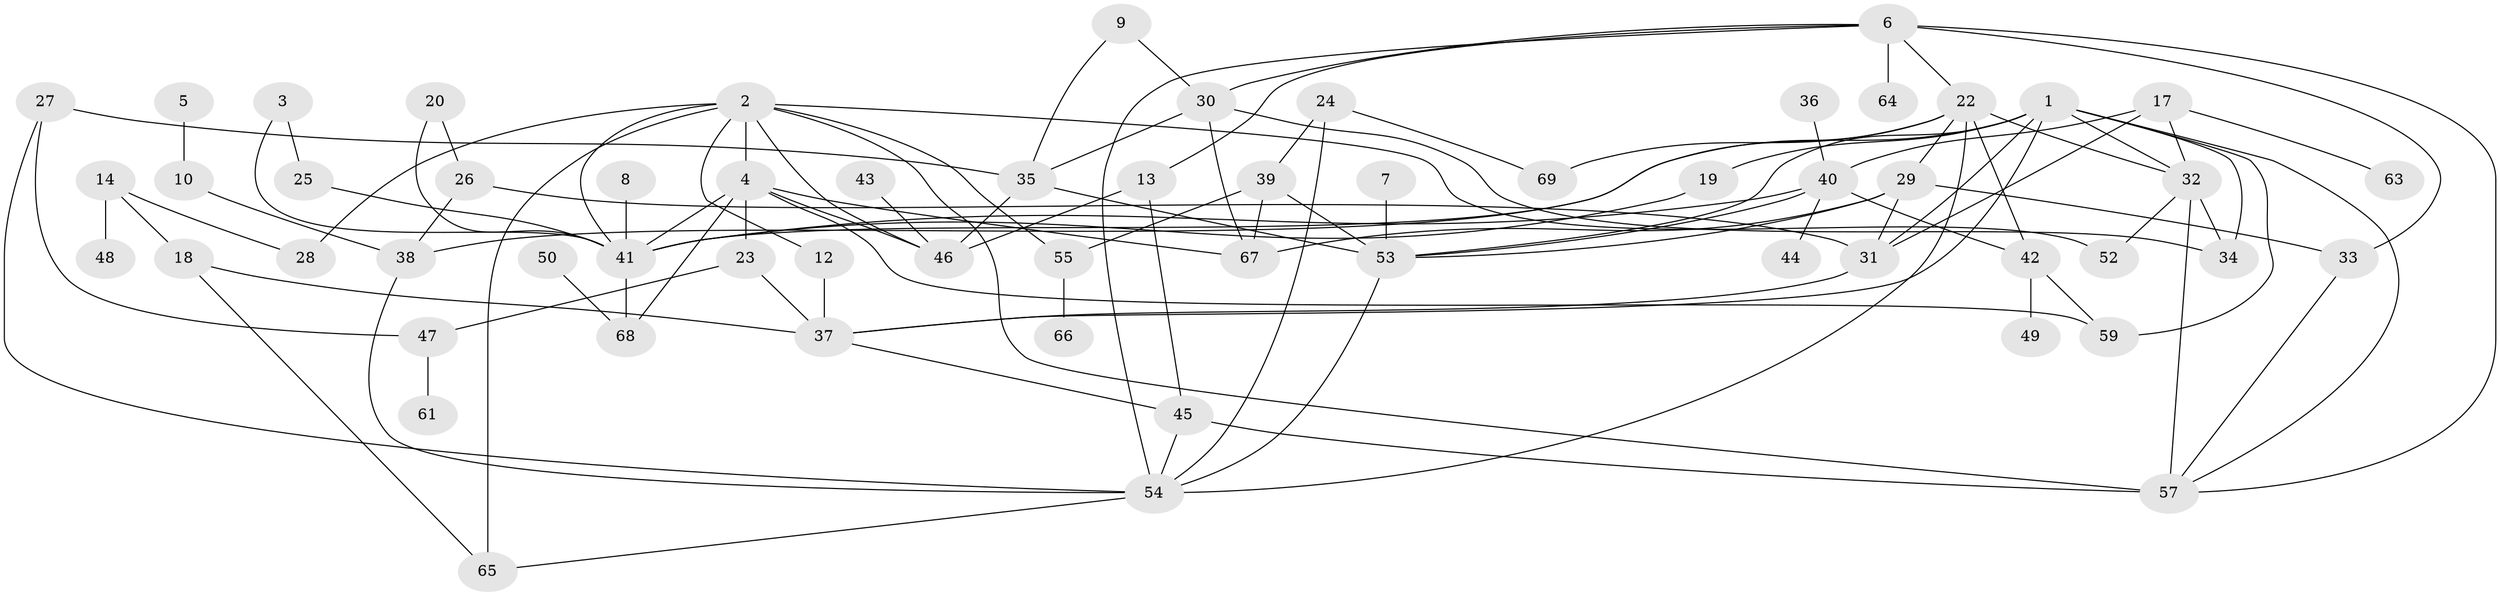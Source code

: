 // original degree distribution, {6: 0.043795620437956206, 3: 0.21897810218978103, 5: 0.058394160583941604, 1: 0.19708029197080293, 2: 0.26277372262773724, 0: 0.058394160583941604, 4: 0.145985401459854, 8: 0.0072992700729927005, 7: 0.0072992700729927005}
// Generated by graph-tools (version 1.1) at 2025/33/03/09/25 02:33:24]
// undirected, 60 vertices, 106 edges
graph export_dot {
graph [start="1"]
  node [color=gray90,style=filled];
  1;
  2;
  3;
  4;
  5;
  6;
  7;
  8;
  9;
  10;
  12;
  13;
  14;
  17;
  18;
  19;
  20;
  22;
  23;
  24;
  25;
  26;
  27;
  28;
  29;
  30;
  31;
  32;
  33;
  34;
  35;
  36;
  37;
  38;
  39;
  40;
  41;
  42;
  43;
  44;
  45;
  46;
  47;
  48;
  49;
  50;
  52;
  53;
  54;
  55;
  57;
  59;
  61;
  63;
  64;
  65;
  66;
  67;
  68;
  69;
  1 -- 19 [weight=1.0];
  1 -- 31 [weight=1.0];
  1 -- 32 [weight=1.0];
  1 -- 34 [weight=1.0];
  1 -- 37 [weight=1.0];
  1 -- 38 [weight=1.0];
  1 -- 53 [weight=1.0];
  1 -- 57 [weight=1.0];
  1 -- 59 [weight=1.0];
  2 -- 4 [weight=1.0];
  2 -- 12 [weight=1.0];
  2 -- 28 [weight=1.0];
  2 -- 41 [weight=1.0];
  2 -- 46 [weight=1.0];
  2 -- 52 [weight=1.0];
  2 -- 55 [weight=1.0];
  2 -- 57 [weight=1.0];
  2 -- 65 [weight=1.0];
  3 -- 25 [weight=1.0];
  3 -- 41 [weight=1.0];
  4 -- 23 [weight=1.0];
  4 -- 41 [weight=1.0];
  4 -- 46 [weight=1.0];
  4 -- 59 [weight=1.0];
  4 -- 67 [weight=1.0];
  4 -- 68 [weight=1.0];
  5 -- 10 [weight=1.0];
  6 -- 13 [weight=1.0];
  6 -- 22 [weight=1.0];
  6 -- 30 [weight=1.0];
  6 -- 33 [weight=1.0];
  6 -- 54 [weight=1.0];
  6 -- 57 [weight=1.0];
  6 -- 64 [weight=1.0];
  7 -- 53 [weight=2.0];
  8 -- 41 [weight=1.0];
  9 -- 30 [weight=1.0];
  9 -- 35 [weight=1.0];
  10 -- 38 [weight=1.0];
  12 -- 37 [weight=2.0];
  13 -- 45 [weight=1.0];
  13 -- 46 [weight=1.0];
  14 -- 18 [weight=1.0];
  14 -- 28 [weight=1.0];
  14 -- 48 [weight=1.0];
  17 -- 31 [weight=1.0];
  17 -- 32 [weight=1.0];
  17 -- 40 [weight=1.0];
  17 -- 63 [weight=1.0];
  18 -- 37 [weight=1.0];
  18 -- 65 [weight=1.0];
  19 -- 41 [weight=1.0];
  20 -- 26 [weight=1.0];
  20 -- 41 [weight=1.0];
  22 -- 29 [weight=1.0];
  22 -- 32 [weight=2.0];
  22 -- 41 [weight=1.0];
  22 -- 42 [weight=1.0];
  22 -- 54 [weight=1.0];
  22 -- 69 [weight=1.0];
  23 -- 37 [weight=1.0];
  23 -- 47 [weight=1.0];
  24 -- 39 [weight=1.0];
  24 -- 54 [weight=1.0];
  24 -- 69 [weight=1.0];
  25 -- 41 [weight=1.0];
  26 -- 31 [weight=1.0];
  26 -- 38 [weight=1.0];
  27 -- 35 [weight=1.0];
  27 -- 47 [weight=1.0];
  27 -- 54 [weight=1.0];
  29 -- 31 [weight=1.0];
  29 -- 33 [weight=1.0];
  29 -- 53 [weight=1.0];
  29 -- 67 [weight=1.0];
  30 -- 34 [weight=1.0];
  30 -- 35 [weight=1.0];
  30 -- 67 [weight=1.0];
  31 -- 37 [weight=1.0];
  32 -- 34 [weight=1.0];
  32 -- 52 [weight=1.0];
  32 -- 57 [weight=2.0];
  33 -- 57 [weight=1.0];
  35 -- 46 [weight=1.0];
  35 -- 53 [weight=1.0];
  36 -- 40 [weight=1.0];
  37 -- 45 [weight=1.0];
  38 -- 54 [weight=1.0];
  39 -- 53 [weight=2.0];
  39 -- 55 [weight=1.0];
  39 -- 67 [weight=1.0];
  40 -- 41 [weight=1.0];
  40 -- 42 [weight=1.0];
  40 -- 44 [weight=2.0];
  40 -- 53 [weight=1.0];
  41 -- 68 [weight=1.0];
  42 -- 49 [weight=1.0];
  42 -- 59 [weight=1.0];
  43 -- 46 [weight=1.0];
  45 -- 54 [weight=1.0];
  45 -- 57 [weight=1.0];
  47 -- 61 [weight=1.0];
  50 -- 68 [weight=1.0];
  53 -- 54 [weight=1.0];
  54 -- 65 [weight=1.0];
  55 -- 66 [weight=1.0];
}
